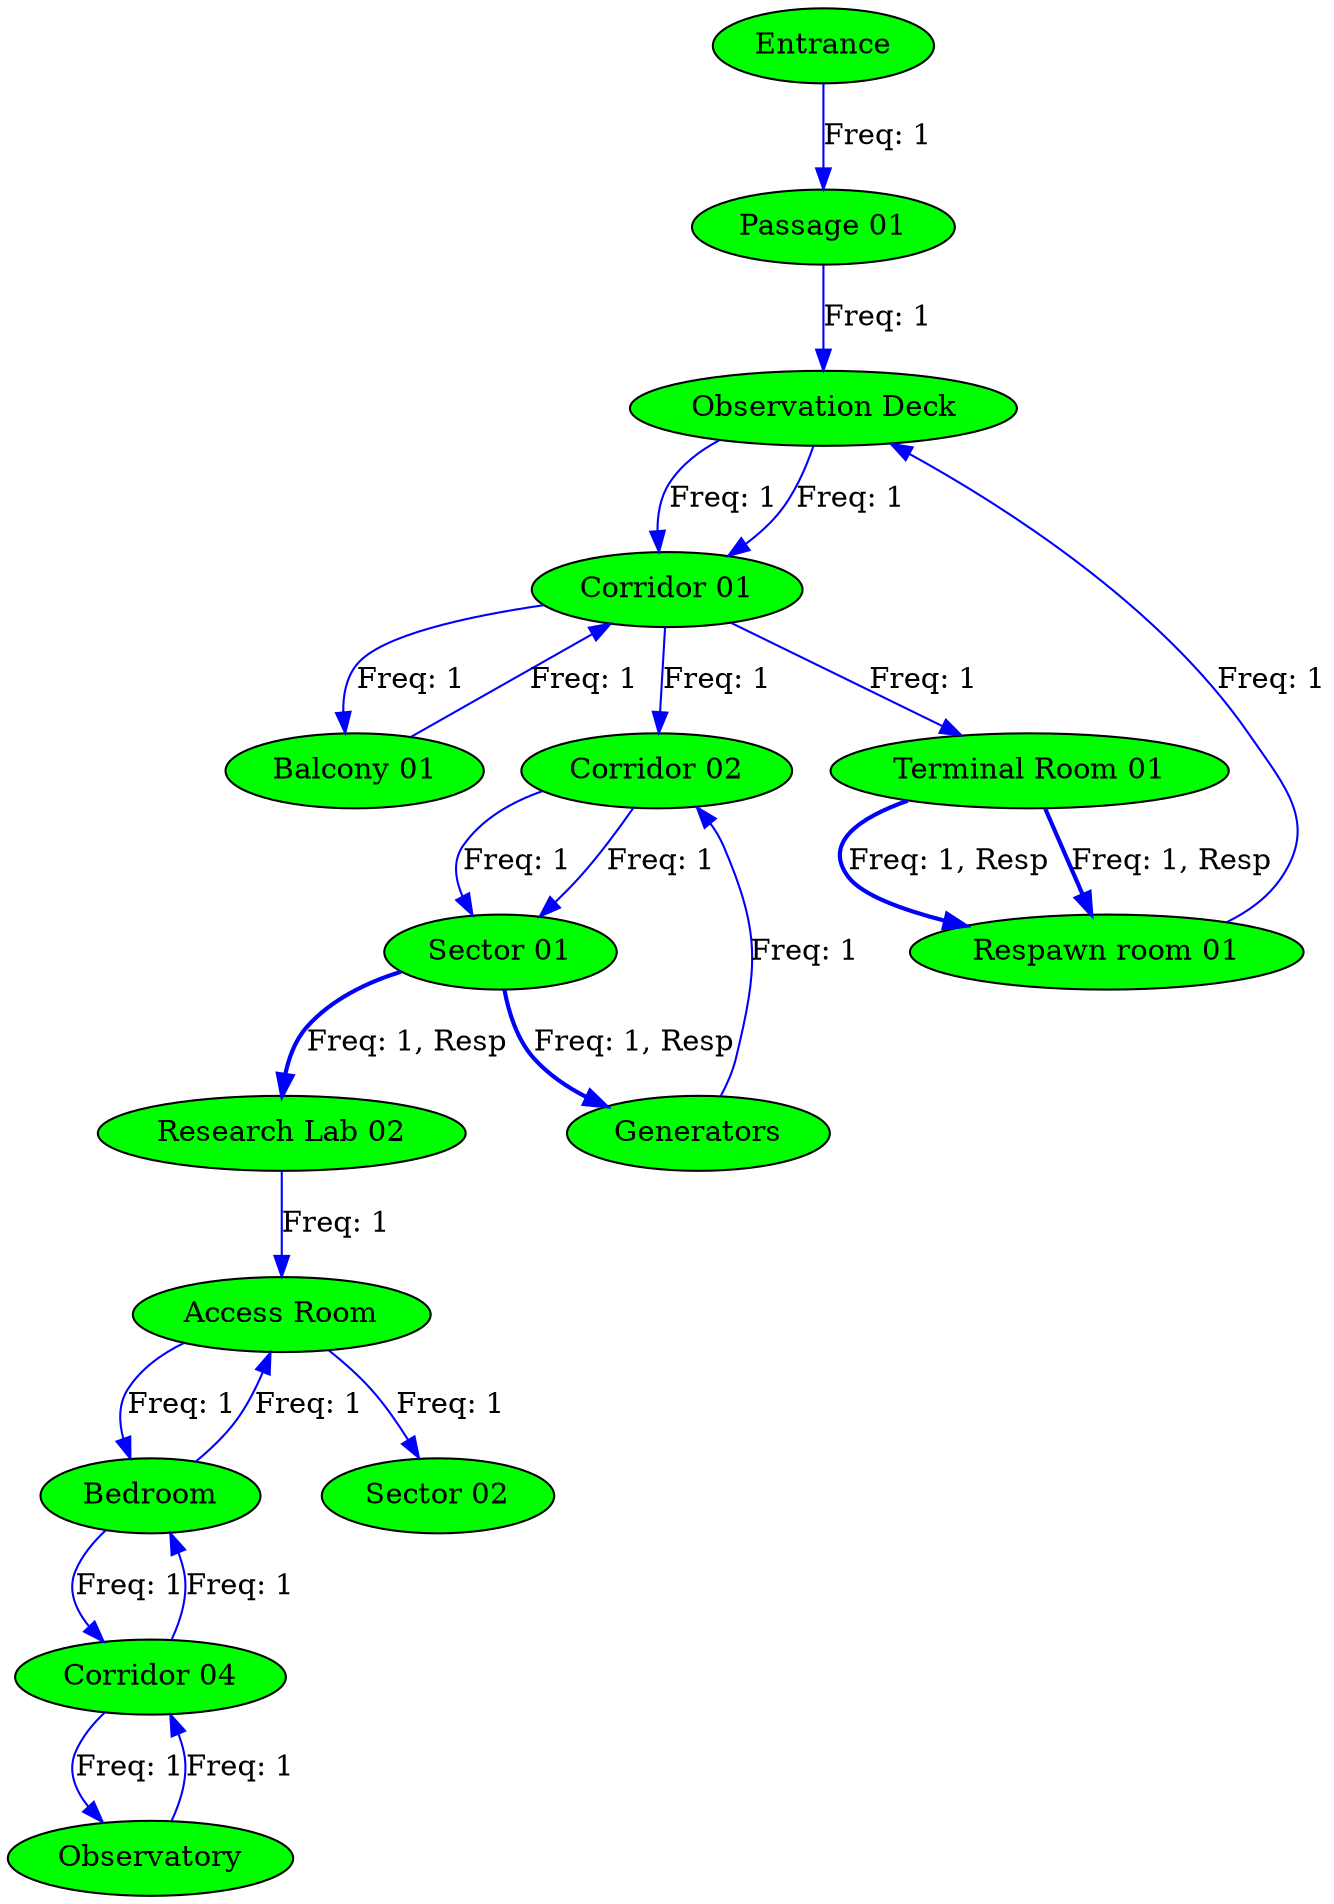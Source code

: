 // ['Gats Test 1']
digraph {
	Entrance [label=Entrance fillcolor=green style=filled]
	"Passage 01" [label="Passage 01" fillcolor=green style=filled]
	"Observation Deck" [label="Observation Deck" fillcolor=green style=filled]
	"Corridor 01" [label="Corridor 01" fillcolor=green style=filled]
	"Terminal Room 01" [label="Terminal Room 01" fillcolor=green style=filled]
	"Respawn room 01" [label="Respawn room 01" fillcolor=green style=filled]
	"Balcony 01" [label="Balcony 01" fillcolor=green style=filled]
	"Corridor 02" [label="Corridor 02" fillcolor=green style=filled]
	"Sector 01" [label="Sector 01" fillcolor=green style=filled]
	Generators [label=Generators fillcolor=green style=filled]
	"Research Lab 02" [label="Research Lab 02" fillcolor=green style=filled]
	"Access Room" [label="Access Room" fillcolor=green style=filled]
	Bedroom [label=Bedroom fillcolor=green style=filled]
	"Corridor 04" [label="Corridor 04" fillcolor=green style=filled]
	Observatory [label=Observatory fillcolor=green style=filled]
	"Sector 02" [label="Sector 02" fillcolor=green style=filled]
	Entrance -> "Passage 01" [label="Freq: 1" color=blue constraint=true]
	"Passage 01" -> "Observation Deck" [label="Freq: 1" color=blue constraint=true]
	"Observation Deck" -> "Corridor 01" [label="Freq: 1" color=blue constraint=true]
	"Corridor 01" -> "Terminal Room 01" [label="Freq: 1" color=blue constraint=true]
	"Terminal Room 01" -> "Respawn room 01" [label="Freq: 1, Resp" color=blue constraint=true style=bold]
	"Terminal Room 01" -> "Respawn room 01" [label="Freq: 1, Resp" color=blue constraint=true style=bold]
	"Respawn room 01" -> "Observation Deck" [label="Freq: 1" color=blue constraint=true]
	"Observation Deck" -> "Corridor 01" [label="Freq: 1" color=blue constraint=true]
	"Corridor 01" -> "Balcony 01" [label="Freq: 1" color=blue constraint=true]
	"Balcony 01" -> "Corridor 01" [label="Freq: 1" color=blue constraint=true]
	"Corridor 01" -> "Corridor 02" [label="Freq: 1" color=blue constraint=true]
	"Corridor 02" -> "Sector 01" [label="Freq: 1" color=blue constraint=true]
	"Sector 01" -> Generators [label="Freq: 1, Resp" color=blue constraint=true style=bold]
	Generators -> "Corridor 02" [label="Freq: 1" color=blue constraint=true]
	"Corridor 02" -> "Sector 01" [label="Freq: 1" color=blue constraint=true]
	"Sector 01" -> "Research Lab 02" [label="Freq: 1, Resp" color=blue constraint=true style=bold]
	"Research Lab 02" -> "Access Room" [label="Freq: 1" color=blue constraint=true]
	"Access Room" -> Bedroom [label="Freq: 1" color=blue constraint=true]
	Bedroom -> "Corridor 04" [label="Freq: 1" color=blue constraint=true]
	"Corridor 04" -> Observatory [label="Freq: 1" color=blue constraint=true]
	Observatory -> "Corridor 04" [label="Freq: 1" color=blue constraint=true]
	"Corridor 04" -> Bedroom [label="Freq: 1" color=blue constraint=true]
	Bedroom -> "Access Room" [label="Freq: 1" color=blue constraint=true]
	"Access Room" -> "Sector 02" [label="Freq: 1" color=blue constraint=true]
}
